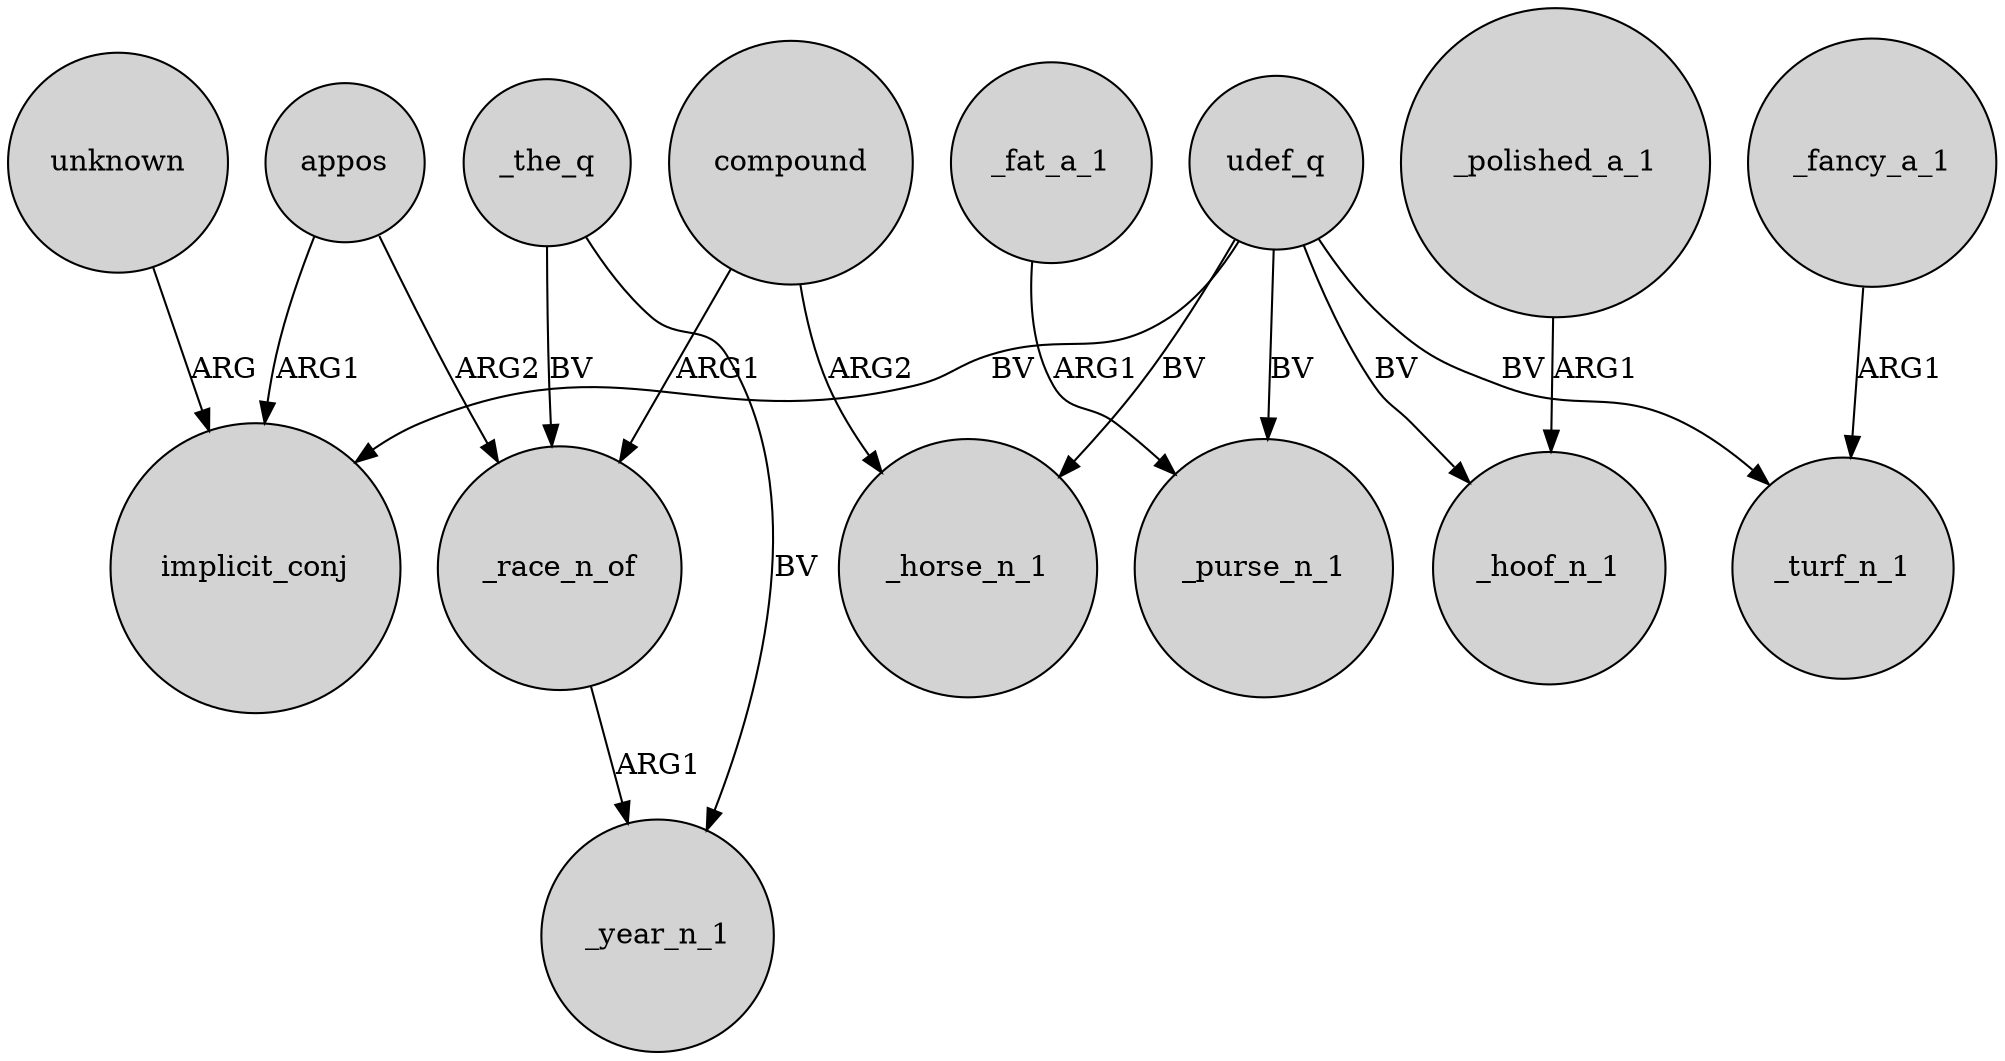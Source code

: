 digraph {
	node [shape=circle style=filled]
	unknown -> implicit_conj [label=ARG]
	_race_n_of -> _year_n_1 [label=ARG1]
	_the_q -> _race_n_of [label=BV]
	compound -> _race_n_of [label=ARG1]
	udef_q -> _horse_n_1 [label=BV]
	_fat_a_1 -> _purse_n_1 [label=ARG1]
	udef_q -> implicit_conj [label=BV]
	udef_q -> _hoof_n_1 [label=BV]
	_polished_a_1 -> _hoof_n_1 [label=ARG1]
	_fancy_a_1 -> _turf_n_1 [label=ARG1]
	udef_q -> _turf_n_1 [label=BV]
	udef_q -> _purse_n_1 [label=BV]
	appos -> implicit_conj [label=ARG1]
	_the_q -> _year_n_1 [label=BV]
	appos -> _race_n_of [label=ARG2]
	compound -> _horse_n_1 [label=ARG2]
}
